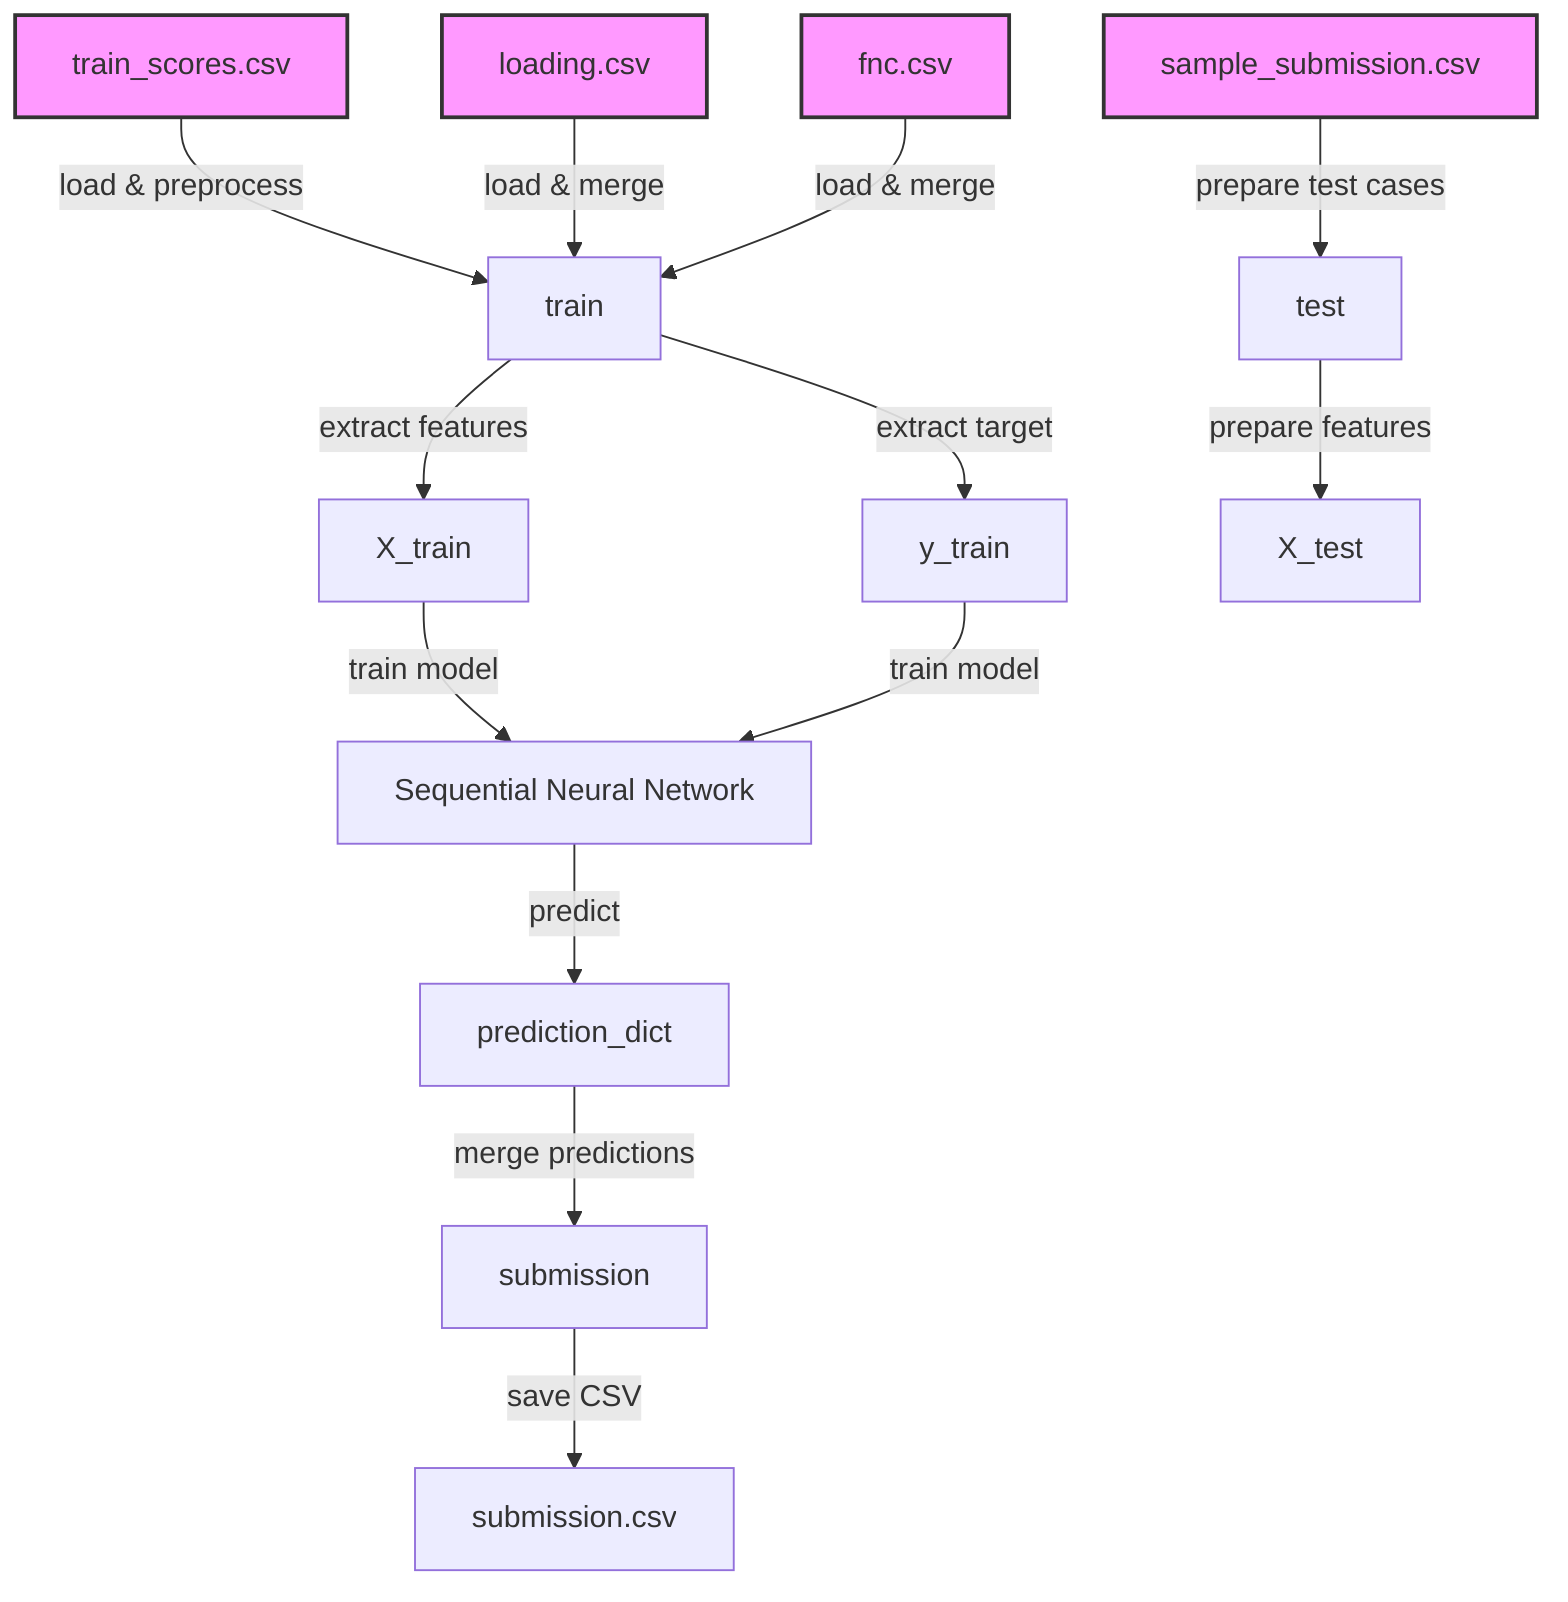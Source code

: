 flowchart TD
    %% Data Sources
    A[train_scores.csv]:::source -->|load & preprocess| B[train]
    C[loading.csv]:::source -->|load & merge| B
    D[fnc.csv]:::source -->|load & merge| B
    E[sample_submission.csv]:::source -->|prepare test cases| F[test]

    %% Data Preparation
    B -->|extract features| G[X_train]
    B -->|extract target| H[y_train]
    F -->|prepare features| I[X_test]

    %% Model Training
    G -->|train model| M[Sequential Neural Network]
    H -->|train model| M

    %% Model Prediction
    M -->|predict| J[prediction_dict]

    %% Final Submission
    J -->|merge predictions| K[submission]
    K -->|save CSV| L[submission.csv]
    
    %% Classes
    classDef source fill:#f9f,stroke:#333,stroke-width:2px;
